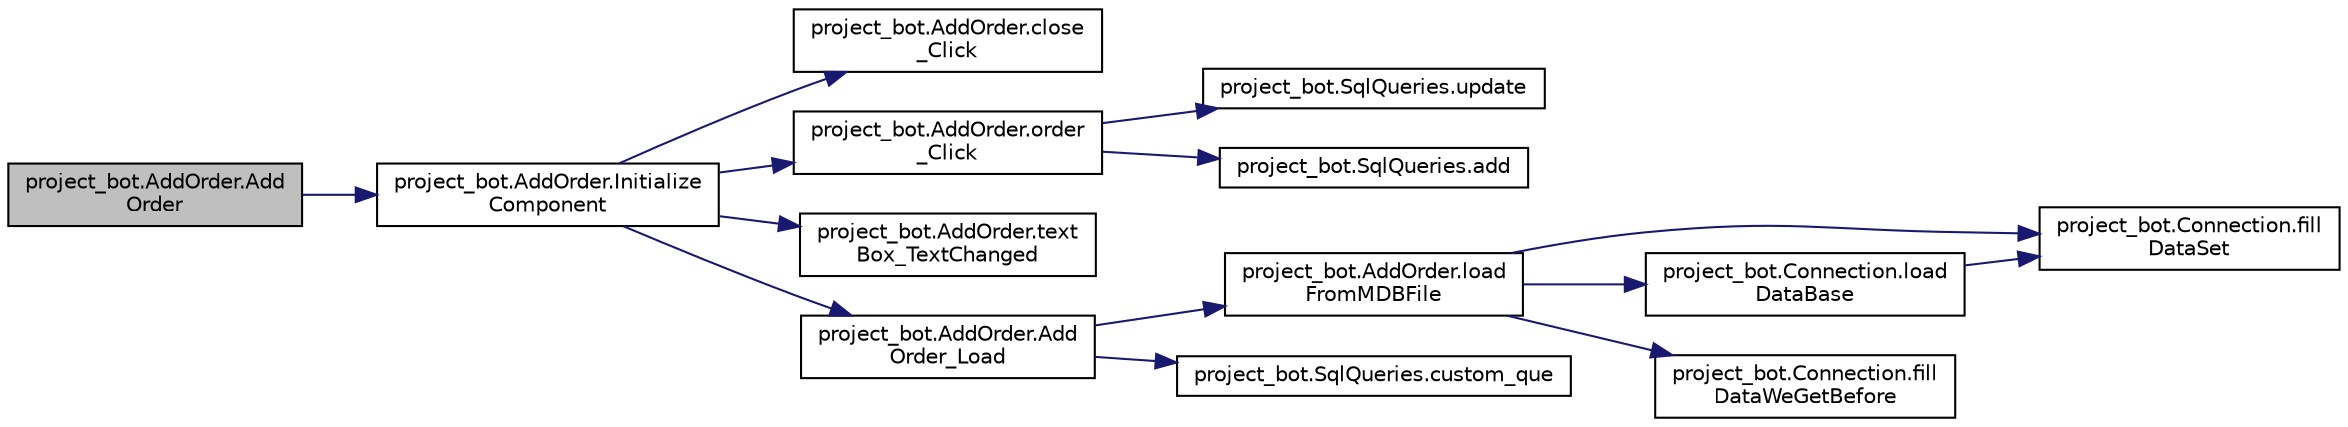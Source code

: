 digraph "project_bot.AddOrder.AddOrder"
{
  edge [fontname="Helvetica",fontsize="10",labelfontname="Helvetica",labelfontsize="10"];
  node [fontname="Helvetica",fontsize="10",shape=record];
  rankdir="LR";
  Node0 [label="project_bot.AddOrder.Add\lOrder",height=0.2,width=0.4,color="black", fillcolor="grey75", style="filled", fontcolor="black"];
  Node0 -> Node1 [color="midnightblue",fontsize="10",style="solid",fontname="Helvetica"];
  Node1 [label="project_bot.AddOrder.Initialize\lComponent",height=0.2,width=0.4,color="black", fillcolor="white", style="filled",URL="$classproject__bot_1_1_add_order.html#a7e3d4f70086017c86773a3ae31bfb61f",tooltip="Required method for Designer support - do not modify the contents of this method with the code editor..."];
  Node1 -> Node2 [color="midnightblue",fontsize="10",style="solid",fontname="Helvetica"];
  Node2 [label="project_bot.AddOrder.close\l_Click",height=0.2,width=0.4,color="black", fillcolor="white", style="filled",URL="$classproject__bot_1_1_add_order.html#a77fd72f115685ffcfde4a0c7cc5765ed"];
  Node1 -> Node3 [color="midnightblue",fontsize="10",style="solid",fontname="Helvetica"];
  Node3 [label="project_bot.AddOrder.order\l_Click",height=0.2,width=0.4,color="black", fillcolor="white", style="filled",URL="$classproject__bot_1_1_add_order.html#a4632021406842a0822c18a161c117faa"];
  Node3 -> Node4 [color="midnightblue",fontsize="10",style="solid",fontname="Helvetica"];
  Node4 [label="project_bot.SqlQueries.update",height=0.2,width=0.4,color="black", fillcolor="white", style="filled",URL="$classproject__bot_1_1_sql_queries.html#a1fddf4e1d2ecebfb016f1231925c59ff",tooltip="aktuakizacja danych w istniejacym wpisie "];
  Node3 -> Node5 [color="midnightblue",fontsize="10",style="solid",fontname="Helvetica"];
  Node5 [label="project_bot.SqlQueries.add",height=0.2,width=0.4,color="black", fillcolor="white", style="filled",URL="$classproject__bot_1_1_sql_queries.html#a37c51368541d5d165f188a45df680c26",tooltip="dodanie dobazy nowego wpisu "];
  Node1 -> Node6 [color="midnightblue",fontsize="10",style="solid",fontname="Helvetica"];
  Node6 [label="project_bot.AddOrder.text\lBox_TextChanged",height=0.2,width=0.4,color="black", fillcolor="white", style="filled",URL="$classproject__bot_1_1_add_order.html#a684cfffc3512c46fbbc2b14545fc8109"];
  Node1 -> Node7 [color="midnightblue",fontsize="10",style="solid",fontname="Helvetica"];
  Node7 [label="project_bot.AddOrder.Add\lOrder_Load",height=0.2,width=0.4,color="black", fillcolor="white", style="filled",URL="$classproject__bot_1_1_add_order.html#a3d32201f08112f66db4b7276f14b083d"];
  Node7 -> Node8 [color="midnightblue",fontsize="10",style="solid",fontname="Helvetica"];
  Node8 [label="project_bot.AddOrder.load\lFromMDBFile",height=0.2,width=0.4,color="black", fillcolor="white", style="filled",URL="$classproject__bot_1_1_add_order.html#a7a2ef5caf24d7e09afb85ac0632dc71d"];
  Node8 -> Node9 [color="midnightblue",fontsize="10",style="solid",fontname="Helvetica"];
  Node9 [label="project_bot.Connection.fill\lDataSet",height=0.2,width=0.4,color="black", fillcolor="white", style="filled",URL="$classproject__bot_1_1_connection.html#af68118c08e33fec46caeb1c4b904d588",tooltip="filling data set "];
  Node8 -> Node10 [color="midnightblue",fontsize="10",style="solid",fontname="Helvetica"];
  Node10 [label="project_bot.Connection.load\lDataBase",height=0.2,width=0.4,color="black", fillcolor="white", style="filled",URL="$classproject__bot_1_1_connection.html#a03f99178a79b05fef2f3a429a0a04df4",tooltip="filling data table "];
  Node10 -> Node9 [color="midnightblue",fontsize="10",style="solid",fontname="Helvetica"];
  Node8 -> Node11 [color="midnightblue",fontsize="10",style="solid",fontname="Helvetica"];
  Node11 [label="project_bot.Connection.fill\lDataWeGetBefore",height=0.2,width=0.4,color="black", fillcolor="white", style="filled",URL="$classproject__bot_1_1_connection.html#a67557fe025a012e4ab1ad9bb949cb9c0",tooltip="filling data apadter "];
  Node7 -> Node12 [color="midnightblue",fontsize="10",style="solid",fontname="Helvetica"];
  Node12 [label="project_bot.SqlQueries.custom_que",height=0.2,width=0.4,color="black", fillcolor="white", style="filled",URL="$classproject__bot_1_1_sql_queries.html#aa2262a95cf3b8460641b79663ad7509e",tooltip="metoday dla wprowadzania wlasnej kwerendy (recznie) "];
}
